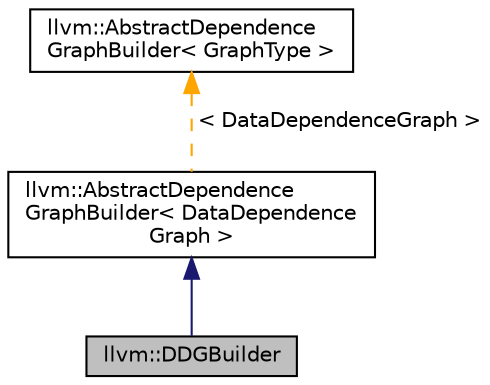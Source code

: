 digraph "llvm::DDGBuilder"
{
 // LATEX_PDF_SIZE
  bgcolor="transparent";
  edge [fontname="Helvetica",fontsize="10",labelfontname="Helvetica",labelfontsize="10"];
  node [fontname="Helvetica",fontsize="10",shape=record];
  Node1 [label="llvm::DDGBuilder",height=0.2,width=0.4,color="black", fillcolor="grey75", style="filled", fontcolor="black",tooltip="Concrete implementation of a pure data dependence graph builder."];
  Node2 -> Node1 [dir="back",color="midnightblue",fontsize="10",style="solid",fontname="Helvetica"];
  Node2 [label="llvm::AbstractDependence\lGraphBuilder\< DataDependence\lGraph \>",height=0.2,width=0.4,color="black",URL="$classllvm_1_1AbstractDependenceGraphBuilder.html",tooltip=" "];
  Node3 -> Node2 [dir="back",color="orange",fontsize="10",style="dashed",label=" \< DataDependenceGraph \>" ,fontname="Helvetica"];
  Node3 [label="llvm::AbstractDependence\lGraphBuilder\< GraphType \>",height=0.2,width=0.4,color="black",URL="$classllvm_1_1AbstractDependenceGraphBuilder.html",tooltip="This abstract builder class defines a set of high-level steps for creating DDG-like graphs."];
}
